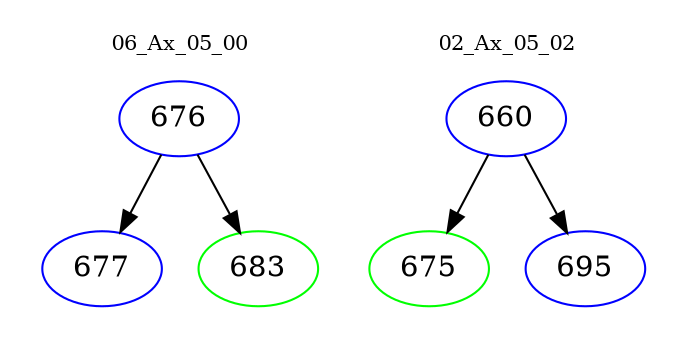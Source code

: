 digraph{
subgraph cluster_0 {
color = white
label = "06_Ax_05_00";
fontsize=10;
T0_676 [label="676", color="blue"]
T0_676 -> T0_677 [color="black"]
T0_677 [label="677", color="blue"]
T0_676 -> T0_683 [color="black"]
T0_683 [label="683", color="green"]
}
subgraph cluster_1 {
color = white
label = "02_Ax_05_02";
fontsize=10;
T1_660 [label="660", color="blue"]
T1_660 -> T1_675 [color="black"]
T1_675 [label="675", color="green"]
T1_660 -> T1_695 [color="black"]
T1_695 [label="695", color="blue"]
}
}
